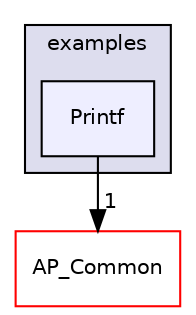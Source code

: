 digraph "libraries/AP_HAL/examples/Printf" {
  compound=true
  node [ fontsize="10", fontname="Helvetica"];
  edge [ labelfontsize="10", labelfontname="Helvetica"];
  subgraph clusterdir_f7f5157e56f55124705528a97fcdff61 {
    graph [ bgcolor="#ddddee", pencolor="black", label="examples" fontname="Helvetica", fontsize="10", URL="dir_f7f5157e56f55124705528a97fcdff61.html"]
  dir_aca988a577dc1d0948e483110b608925 [shape=box, label="Printf", style="filled", fillcolor="#eeeeff", pencolor="black", URL="dir_aca988a577dc1d0948e483110b608925.html"];
  }
  dir_df3f4256615fd4197927a84a019a8bd8 [shape=box label="AP_Common" fillcolor="white" style="filled" color="red" URL="dir_df3f4256615fd4197927a84a019a8bd8.html"];
  dir_aca988a577dc1d0948e483110b608925->dir_df3f4256615fd4197927a84a019a8bd8 [headlabel="1", labeldistance=1.5 headhref="dir_000065_000036.html"];
}
